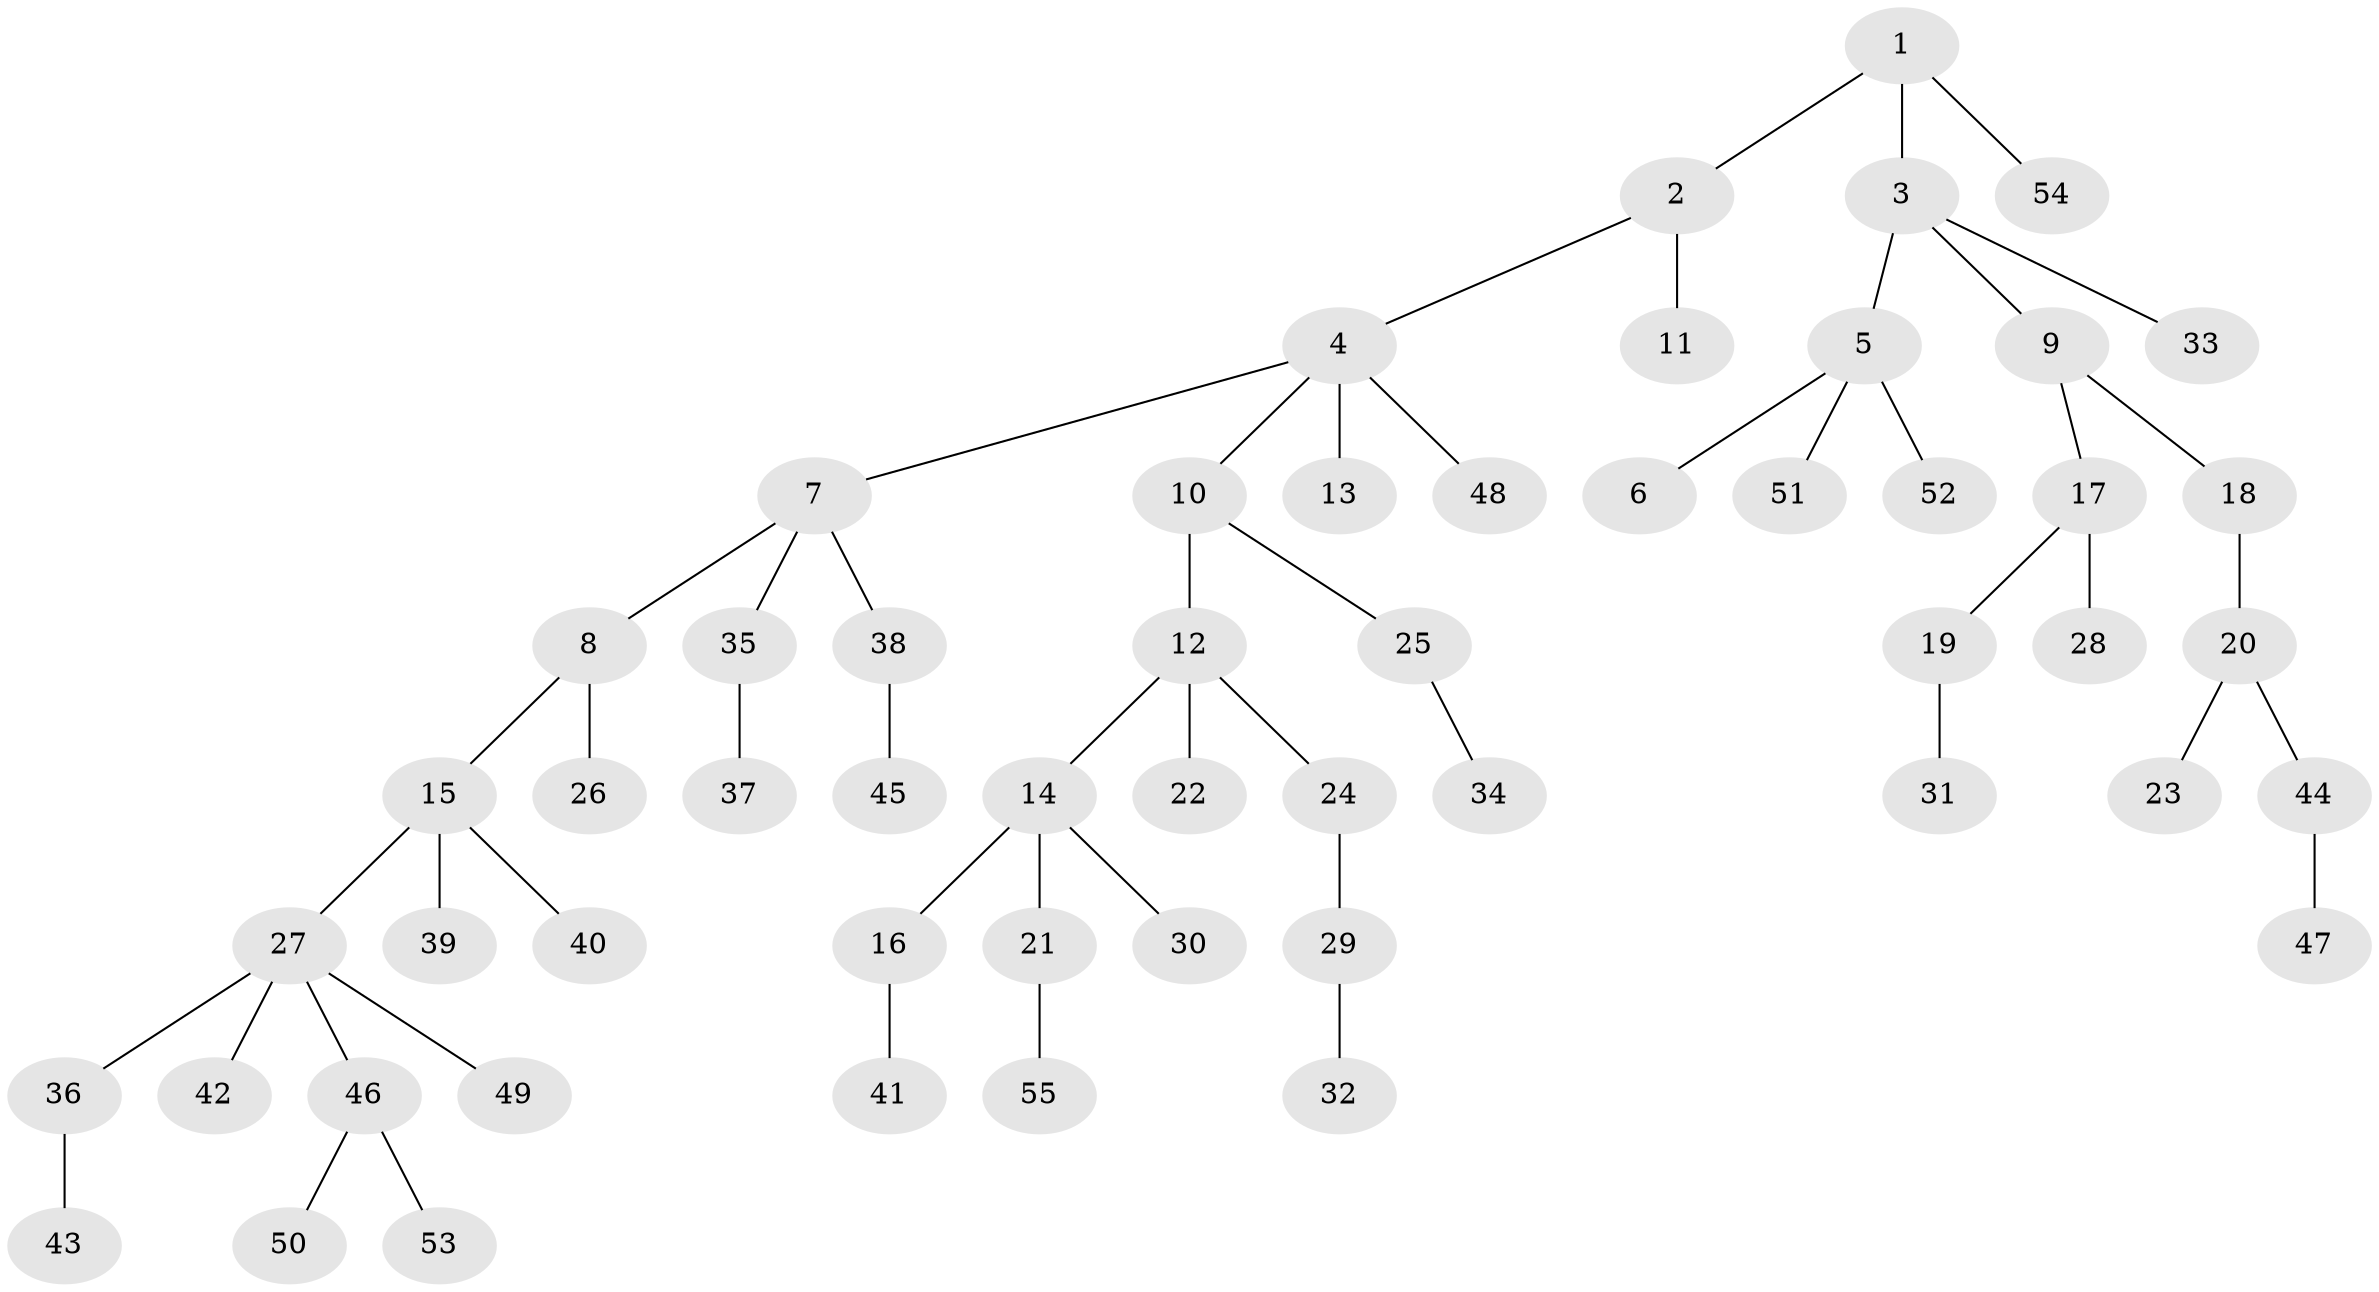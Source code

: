 // Generated by graph-tools (version 1.1) at 2025/11/02/27/25 16:11:27]
// undirected, 55 vertices, 54 edges
graph export_dot {
graph [start="1"]
  node [color=gray90,style=filled];
  1;
  2;
  3;
  4;
  5;
  6;
  7;
  8;
  9;
  10;
  11;
  12;
  13;
  14;
  15;
  16;
  17;
  18;
  19;
  20;
  21;
  22;
  23;
  24;
  25;
  26;
  27;
  28;
  29;
  30;
  31;
  32;
  33;
  34;
  35;
  36;
  37;
  38;
  39;
  40;
  41;
  42;
  43;
  44;
  45;
  46;
  47;
  48;
  49;
  50;
  51;
  52;
  53;
  54;
  55;
  1 -- 2;
  1 -- 3;
  1 -- 54;
  2 -- 4;
  2 -- 11;
  3 -- 5;
  3 -- 9;
  3 -- 33;
  4 -- 7;
  4 -- 10;
  4 -- 13;
  4 -- 48;
  5 -- 6;
  5 -- 51;
  5 -- 52;
  7 -- 8;
  7 -- 35;
  7 -- 38;
  8 -- 15;
  8 -- 26;
  9 -- 17;
  9 -- 18;
  10 -- 12;
  10 -- 25;
  12 -- 14;
  12 -- 22;
  12 -- 24;
  14 -- 16;
  14 -- 21;
  14 -- 30;
  15 -- 27;
  15 -- 39;
  15 -- 40;
  16 -- 41;
  17 -- 19;
  17 -- 28;
  18 -- 20;
  19 -- 31;
  20 -- 23;
  20 -- 44;
  21 -- 55;
  24 -- 29;
  25 -- 34;
  27 -- 36;
  27 -- 42;
  27 -- 46;
  27 -- 49;
  29 -- 32;
  35 -- 37;
  36 -- 43;
  38 -- 45;
  44 -- 47;
  46 -- 50;
  46 -- 53;
}
